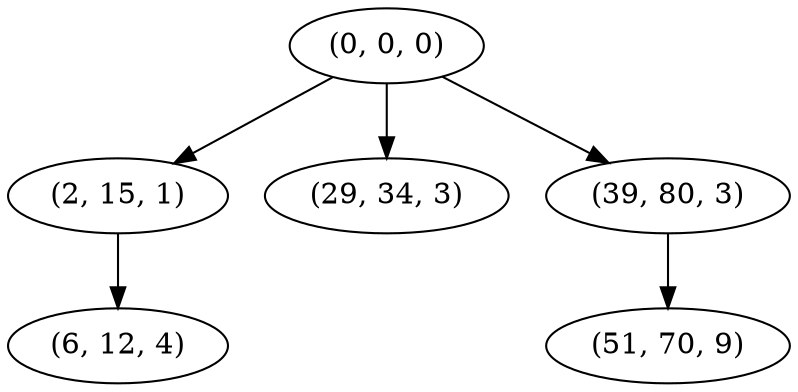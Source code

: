 digraph tree {
    "(0, 0, 0)";
    "(2, 15, 1)";
    "(6, 12, 4)";
    "(29, 34, 3)";
    "(39, 80, 3)";
    "(51, 70, 9)";
    "(0, 0, 0)" -> "(2, 15, 1)";
    "(0, 0, 0)" -> "(29, 34, 3)";
    "(0, 0, 0)" -> "(39, 80, 3)";
    "(2, 15, 1)" -> "(6, 12, 4)";
    "(39, 80, 3)" -> "(51, 70, 9)";
}
